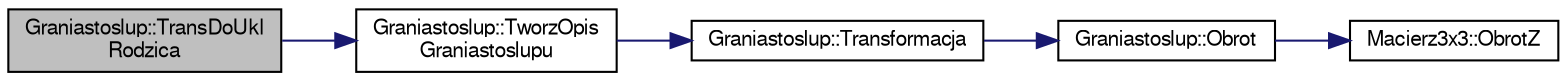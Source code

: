 digraph "Graniastoslup::TransDoUklRodzica"
{
 // LATEX_PDF_SIZE
  edge [fontname="FreeSans",fontsize="10",labelfontname="FreeSans",labelfontsize="10"];
  node [fontname="FreeSans",fontsize="10",shape=record];
  rankdir="LR";
  Node1 [label="Graniastoslup::TransDoUkl\lRodzica",height=0.2,width=0.4,color="black", fillcolor="grey75", style="filled", fontcolor="black",tooltip="Metoda przesuwajaca Prostopadloscian wzgledem Drona."];
  Node1 -> Node2 [color="midnightblue",fontsize="10",style="solid",fontname="FreeSans"];
  Node2 [label="Graniastoslup::TworzOpis\lGraniastoslupu",height=0.2,width=0.4,color="black", fillcolor="white", style="filled",URL="$a00142.html#a3631a29ba93b0235069a0c57879a854b",tooltip="Metoda tworzaca opis prostopadloscianu."];
  Node2 -> Node3 [color="midnightblue",fontsize="10",style="solid",fontname="FreeSans"];
  Node3 [label="Graniastoslup::Transformacja",height=0.2,width=0.4,color="black", fillcolor="white", style="filled",URL="$a00142.html#a0c0db45c90aec72ad2d6e97a95f72ea7",tooltip="Metoda transformujaca prostopadloscia."];
  Node3 -> Node4 [color="midnightblue",fontsize="10",style="solid",fontname="FreeSans"];
  Node4 [label="Graniastoslup::Obrot",height=0.2,width=0.4,color="black", fillcolor="white", style="filled",URL="$a00142.html#a46ef0ef79e273d707017f59bc5512548",tooltip="Metoda Obracajaca Prostopadloscian."];
  Node4 -> Node5 [color="midnightblue",fontsize="10",style="solid",fontname="FreeSans"];
  Node5 [label="Macierz3x3::ObrotZ",height=0.2,width=0.4,color="black", fillcolor="white", style="filled",URL="$a00146.html#ab0699c8f99fa17bbcc4a7c400bed506d",tooltip="Metoda generujaca macierz obrotu wokol osi OZ."];
}
